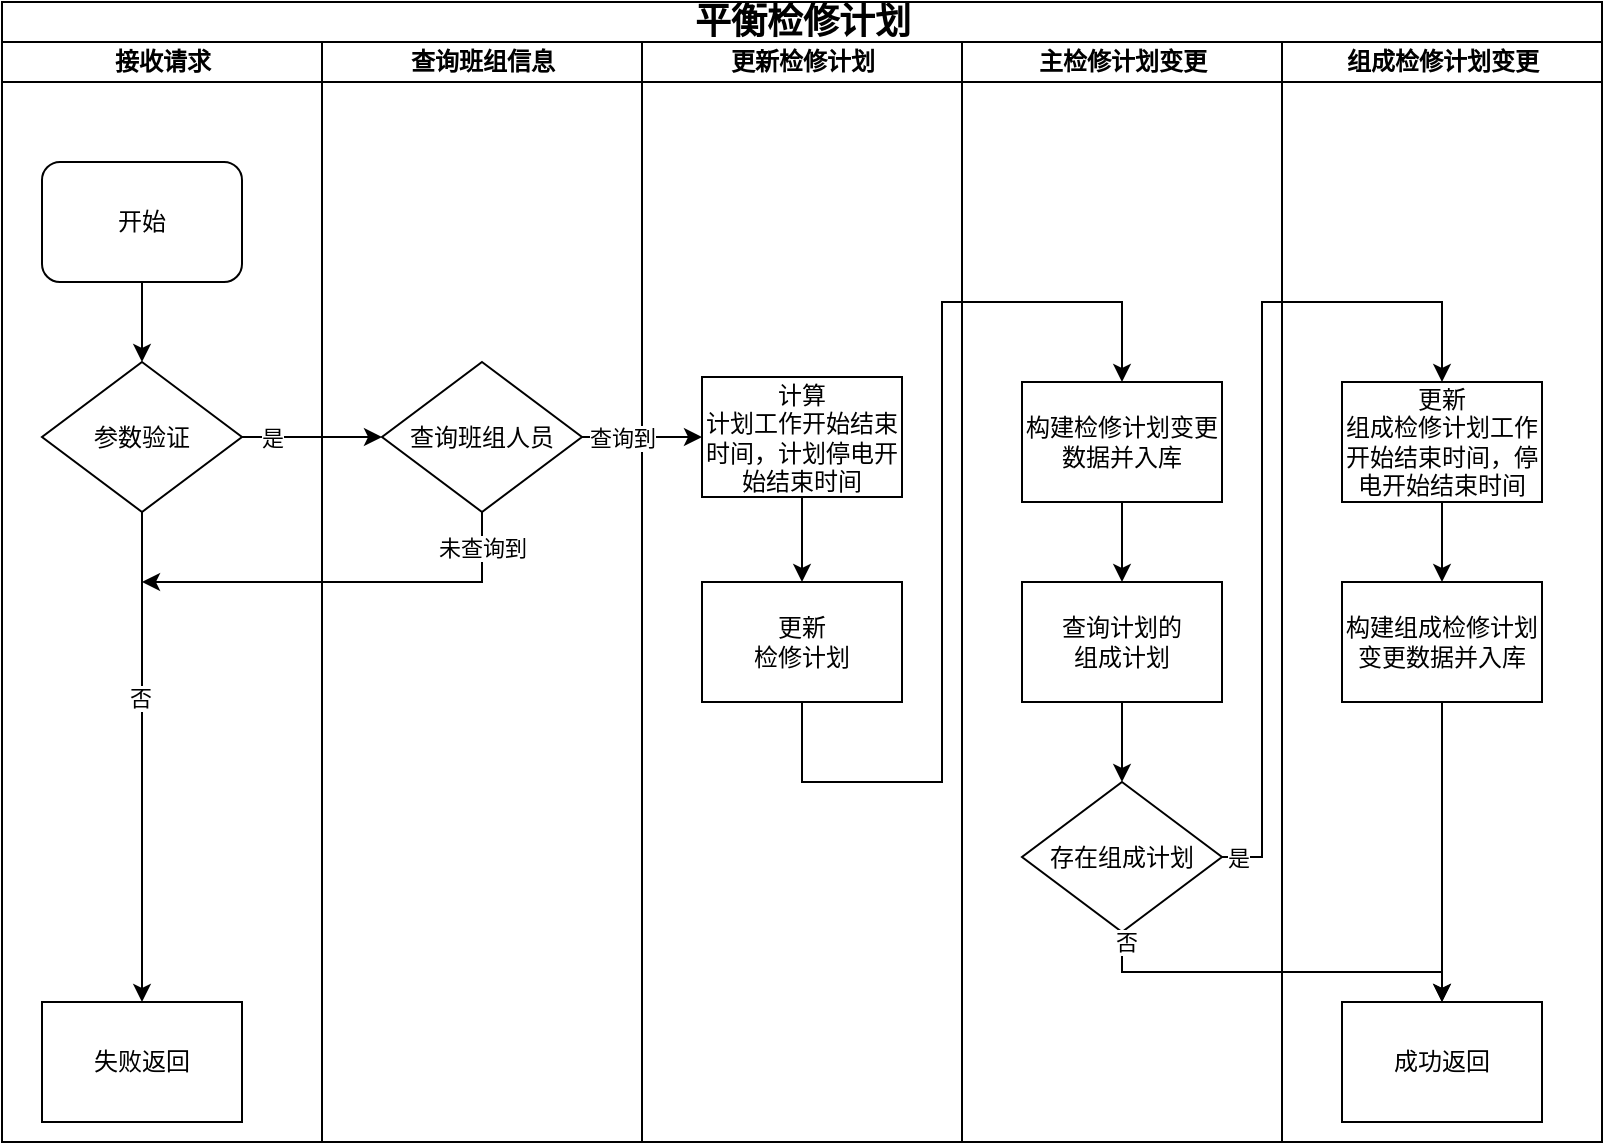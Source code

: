 <mxfile version="26.1.3">
  <diagram name="Page-1" id="74e2e168-ea6b-b213-b513-2b3c1d86103e">
    <mxGraphModel dx="875" dy="464" grid="1" gridSize="10" guides="1" tooltips="1" connect="1" arrows="1" fold="1" page="1" pageScale="1" pageWidth="1100" pageHeight="850" background="none" math="0" shadow="0">
      <root>
        <mxCell id="0" />
        <mxCell id="1" parent="0" />
        <mxCell id="NZkgFXMT-zY_Wta7pg8u-1" value="&lt;font style=&quot;font-size: 18px;&quot;&gt;平衡检修计划&lt;/font&gt;" style="swimlane;html=1;childLayout=stackLayout;startSize=20;rounded=0;shadow=0;labelBackgroundColor=none;strokeWidth=1;fontFamily=Verdana;fontSize=8;align=center;" vertex="1" parent="1">
          <mxGeometry x="70" y="20" width="800" height="570" as="geometry" />
        </mxCell>
        <mxCell id="NZkgFXMT-zY_Wta7pg8u-2" value="接收请求" style="swimlane;html=1;startSize=20;" vertex="1" parent="NZkgFXMT-zY_Wta7pg8u-1">
          <mxGeometry y="20" width="160" height="550" as="geometry">
            <mxRectangle y="20" width="40" height="730" as="alternateBounds" />
          </mxGeometry>
        </mxCell>
        <mxCell id="NZkgFXMT-zY_Wta7pg8u-3" style="edgeStyle=orthogonalEdgeStyle;rounded=0;orthogonalLoop=1;jettySize=auto;html=1;exitX=0.5;exitY=1;exitDx=0;exitDy=0;entryX=0.5;entryY=0;entryDx=0;entryDy=0;" edge="1" parent="NZkgFXMT-zY_Wta7pg8u-2" source="NZkgFXMT-zY_Wta7pg8u-4" target="NZkgFXMT-zY_Wta7pg8u-5">
          <mxGeometry relative="1" as="geometry" />
        </mxCell>
        <mxCell id="NZkgFXMT-zY_Wta7pg8u-4" value="&lt;font style=&quot;font-size: 12px;&quot;&gt;开始&lt;/font&gt;" style="rounded=1;whiteSpace=wrap;html=1;shadow=0;labelBackgroundColor=none;strokeWidth=1;fontFamily=Verdana;fontSize=8;align=center;" vertex="1" parent="NZkgFXMT-zY_Wta7pg8u-2">
          <mxGeometry x="20" y="60" width="100" height="60" as="geometry" />
        </mxCell>
        <mxCell id="NZkgFXMT-zY_Wta7pg8u-5" value="&lt;font style=&quot;font-size: 12px;&quot;&gt;参数验证&lt;/font&gt;" style="rhombus;whiteSpace=wrap;html=1;rounded=0;shadow=0;labelBackgroundColor=none;strokeWidth=1;fontFamily=Verdana;fontSize=8;align=center;" vertex="1" parent="NZkgFXMT-zY_Wta7pg8u-2">
          <mxGeometry x="20" y="160" width="100" height="75" as="geometry" />
        </mxCell>
        <mxCell id="NZkgFXMT-zY_Wta7pg8u-6" style="edgeStyle=orthogonalEdgeStyle;rounded=0;orthogonalLoop=1;jettySize=auto;html=1;exitX=0.5;exitY=1;exitDx=0;exitDy=0;entryX=0.5;entryY=0;entryDx=0;entryDy=0;" edge="1" parent="NZkgFXMT-zY_Wta7pg8u-2" source="NZkgFXMT-zY_Wta7pg8u-5" target="NZkgFXMT-zY_Wta7pg8u-8">
          <mxGeometry relative="1" as="geometry">
            <mxPoint x="70" y="980" as="targetPoint" />
          </mxGeometry>
        </mxCell>
        <mxCell id="NZkgFXMT-zY_Wta7pg8u-7" value="否" style="edgeLabel;html=1;align=center;verticalAlign=middle;resizable=0;points=[];" vertex="1" connectable="0" parent="NZkgFXMT-zY_Wta7pg8u-6">
          <mxGeometry x="-0.24" y="-1" relative="1" as="geometry">
            <mxPoint as="offset" />
          </mxGeometry>
        </mxCell>
        <mxCell id="NZkgFXMT-zY_Wta7pg8u-8" value="&lt;span style=&quot;font-size: 12px;&quot;&gt;失败返回&lt;/span&gt;" style="whiteSpace=wrap;html=1;fontSize=8;fontFamily=Verdana;rounded=0;shadow=0;labelBackgroundColor=none;strokeWidth=1;" vertex="1" parent="NZkgFXMT-zY_Wta7pg8u-2">
          <mxGeometry x="20" y="480" width="100" height="60" as="geometry" />
        </mxCell>
        <mxCell id="NZkgFXMT-zY_Wta7pg8u-9" value="查询班组信息" style="swimlane;html=1;startSize=20;" vertex="1" parent="NZkgFXMT-zY_Wta7pg8u-1">
          <mxGeometry x="160" y="20" width="160" height="550" as="geometry" />
        </mxCell>
        <mxCell id="NZkgFXMT-zY_Wta7pg8u-10" style="edgeStyle=orthogonalEdgeStyle;rounded=0;orthogonalLoop=1;jettySize=auto;html=1;exitX=0.5;exitY=1;exitDx=0;exitDy=0;" edge="1" parent="NZkgFXMT-zY_Wta7pg8u-9">
          <mxGeometry relative="1" as="geometry">
            <mxPoint x="80" y="227.5" as="sourcePoint" />
            <mxPoint x="-90" y="270" as="targetPoint" />
            <Array as="points">
              <mxPoint x="80" y="270" />
              <mxPoint x="-89" y="270" />
            </Array>
          </mxGeometry>
        </mxCell>
        <mxCell id="NZkgFXMT-zY_Wta7pg8u-29" value="未查询到" style="edgeLabel;html=1;align=center;verticalAlign=middle;resizable=0;points=[];" vertex="1" connectable="0" parent="NZkgFXMT-zY_Wta7pg8u-10">
          <mxGeometry x="-0.76" relative="1" as="geometry">
            <mxPoint as="offset" />
          </mxGeometry>
        </mxCell>
        <mxCell id="NZkgFXMT-zY_Wta7pg8u-28" value="&lt;span style=&quot;font-size: 12px;&quot;&gt;查询班组人员&lt;/span&gt;" style="rhombus;whiteSpace=wrap;html=1;rounded=0;shadow=0;labelBackgroundColor=none;strokeWidth=1;fontFamily=Verdana;fontSize=8;align=center;" vertex="1" parent="NZkgFXMT-zY_Wta7pg8u-9">
          <mxGeometry x="30" y="160" width="100" height="75" as="geometry" />
        </mxCell>
        <mxCell id="NZkgFXMT-zY_Wta7pg8u-15" value="更新检修计划" style="swimlane;html=1;startSize=20;" vertex="1" parent="NZkgFXMT-zY_Wta7pg8u-1">
          <mxGeometry x="320" y="20" width="160" height="550" as="geometry" />
        </mxCell>
        <mxCell id="NZkgFXMT-zY_Wta7pg8u-16" value="&lt;span style=&quot;font-size: 12px;&quot;&gt;更新&lt;/span&gt;&lt;div&gt;&lt;span style=&quot;font-size: 12px;&quot;&gt;检修计划&lt;/span&gt;&lt;/div&gt;" style="whiteSpace=wrap;html=1;fontSize=8;fontFamily=Verdana;rounded=0;shadow=0;labelBackgroundColor=none;strokeWidth=1;" vertex="1" parent="NZkgFXMT-zY_Wta7pg8u-15">
          <mxGeometry x="30" y="270" width="100" height="60" as="geometry" />
        </mxCell>
        <mxCell id="NZkgFXMT-zY_Wta7pg8u-17" style="edgeStyle=orthogonalEdgeStyle;rounded=0;orthogonalLoop=1;jettySize=auto;html=1;exitX=0.5;exitY=1;exitDx=0;exitDy=0;" edge="1" parent="NZkgFXMT-zY_Wta7pg8u-15" source="NZkgFXMT-zY_Wta7pg8u-18" target="NZkgFXMT-zY_Wta7pg8u-16">
          <mxGeometry relative="1" as="geometry" />
        </mxCell>
        <mxCell id="NZkgFXMT-zY_Wta7pg8u-18" value="&lt;span style=&quot;font-size: 12px;&quot;&gt;计算&lt;/span&gt;&lt;br&gt;&lt;div&gt;&lt;span style=&quot;font-size: 12px;&quot;&gt;计划工作开始结束时间，计划停电开始结束时间&lt;/span&gt;&lt;/div&gt;" style="whiteSpace=wrap;html=1;fontSize=8;fontFamily=Verdana;rounded=0;shadow=0;labelBackgroundColor=none;strokeWidth=1;" vertex="1" parent="NZkgFXMT-zY_Wta7pg8u-15">
          <mxGeometry x="30" y="167.5" width="100" height="60" as="geometry" />
        </mxCell>
        <mxCell id="NZkgFXMT-zY_Wta7pg8u-19" value="主检修计划变更" style="swimlane;html=1;startSize=20;" vertex="1" parent="NZkgFXMT-zY_Wta7pg8u-1">
          <mxGeometry x="480" y="20" width="160" height="550" as="geometry" />
        </mxCell>
        <mxCell id="NZkgFXMT-zY_Wta7pg8u-37" style="edgeStyle=orthogonalEdgeStyle;rounded=0;orthogonalLoop=1;jettySize=auto;html=1;exitX=0.5;exitY=1;exitDx=0;exitDy=0;entryX=0.5;entryY=0;entryDx=0;entryDy=0;" edge="1" parent="NZkgFXMT-zY_Wta7pg8u-19" source="NZkgFXMT-zY_Wta7pg8u-22" target="NZkgFXMT-zY_Wta7pg8u-36">
          <mxGeometry relative="1" as="geometry" />
        </mxCell>
        <mxCell id="NZkgFXMT-zY_Wta7pg8u-22" value="&lt;span style=&quot;font-size: 12px;&quot;&gt;构建检修计划变更数据并入库&lt;/span&gt;" style="whiteSpace=wrap;html=1;fontSize=8;fontFamily=Verdana;rounded=0;shadow=0;labelBackgroundColor=none;strokeWidth=1;" vertex="1" parent="NZkgFXMT-zY_Wta7pg8u-19">
          <mxGeometry x="30" y="170" width="100" height="60" as="geometry" />
        </mxCell>
        <mxCell id="NZkgFXMT-zY_Wta7pg8u-39" style="edgeStyle=orthogonalEdgeStyle;rounded=0;orthogonalLoop=1;jettySize=auto;html=1;exitX=0.5;exitY=1;exitDx=0;exitDy=0;entryX=0.5;entryY=0;entryDx=0;entryDy=0;" edge="1" parent="NZkgFXMT-zY_Wta7pg8u-19" source="NZkgFXMT-zY_Wta7pg8u-36" target="NZkgFXMT-zY_Wta7pg8u-38">
          <mxGeometry relative="1" as="geometry" />
        </mxCell>
        <mxCell id="NZkgFXMT-zY_Wta7pg8u-36" value="&lt;span style=&quot;font-size: 12px;&quot;&gt;查询计划的&lt;/span&gt;&lt;div&gt;&lt;span style=&quot;font-size: 12px;&quot;&gt;组成计划&lt;/span&gt;&lt;/div&gt;" style="whiteSpace=wrap;html=1;fontSize=8;fontFamily=Verdana;rounded=0;shadow=0;labelBackgroundColor=none;strokeWidth=1;" vertex="1" parent="NZkgFXMT-zY_Wta7pg8u-19">
          <mxGeometry x="30" y="270" width="100" height="60" as="geometry" />
        </mxCell>
        <mxCell id="NZkgFXMT-zY_Wta7pg8u-38" value="&lt;span style=&quot;font-size: 12px;&quot;&gt;存在组成计划&lt;/span&gt;" style="rhombus;whiteSpace=wrap;html=1;rounded=0;shadow=0;labelBackgroundColor=none;strokeWidth=1;fontFamily=Verdana;fontSize=8;align=center;" vertex="1" parent="NZkgFXMT-zY_Wta7pg8u-19">
          <mxGeometry x="30" y="370" width="100" height="75" as="geometry" />
        </mxCell>
        <mxCell id="NZkgFXMT-zY_Wta7pg8u-23" value="" style="edgeStyle=orthogonalEdgeStyle;rounded=0;orthogonalLoop=1;jettySize=auto;html=1;" edge="1" parent="NZkgFXMT-zY_Wta7pg8u-1" source="NZkgFXMT-zY_Wta7pg8u-5">
          <mxGeometry relative="1" as="geometry">
            <mxPoint x="190" y="217.5" as="targetPoint" />
          </mxGeometry>
        </mxCell>
        <mxCell id="NZkgFXMT-zY_Wta7pg8u-24" value="是" style="edgeLabel;html=1;align=center;verticalAlign=middle;resizable=0;points=[];" vertex="1" connectable="0" parent="NZkgFXMT-zY_Wta7pg8u-23">
          <mxGeometry x="-0.577" relative="1" as="geometry">
            <mxPoint as="offset" />
          </mxGeometry>
        </mxCell>
        <mxCell id="NZkgFXMT-zY_Wta7pg8u-25" style="edgeStyle=orthogonalEdgeStyle;rounded=0;orthogonalLoop=1;jettySize=auto;html=1;entryX=0.5;entryY=0;entryDx=0;entryDy=0;exitX=0.5;exitY=1;exitDx=0;exitDy=0;" edge="1" parent="NZkgFXMT-zY_Wta7pg8u-1" source="NZkgFXMT-zY_Wta7pg8u-16" target="NZkgFXMT-zY_Wta7pg8u-22">
          <mxGeometry relative="1" as="geometry">
            <mxPoint x="400" y="420" as="sourcePoint" />
            <Array as="points">
              <mxPoint x="400" y="390" />
              <mxPoint x="470" y="390" />
              <mxPoint x="470" y="150" />
              <mxPoint x="560" y="150" />
            </Array>
          </mxGeometry>
        </mxCell>
        <mxCell id="NZkgFXMT-zY_Wta7pg8u-30" value="" style="edgeStyle=orthogonalEdgeStyle;rounded=0;orthogonalLoop=1;jettySize=auto;html=1;" edge="1" parent="NZkgFXMT-zY_Wta7pg8u-1" source="NZkgFXMT-zY_Wta7pg8u-28" target="NZkgFXMT-zY_Wta7pg8u-18">
          <mxGeometry relative="1" as="geometry" />
        </mxCell>
        <mxCell id="NZkgFXMT-zY_Wta7pg8u-31" value="查询到" style="edgeLabel;html=1;align=center;verticalAlign=middle;resizable=0;points=[];" vertex="1" connectable="0" parent="NZkgFXMT-zY_Wta7pg8u-30">
          <mxGeometry x="-0.56" y="-1" relative="1" as="geometry">
            <mxPoint x="7" y="-1" as="offset" />
          </mxGeometry>
        </mxCell>
        <mxCell id="NZkgFXMT-zY_Wta7pg8u-32" value="组成检修计划变更" style="swimlane;html=1;startSize=20;" vertex="1" parent="1">
          <mxGeometry x="710" y="40" width="160" height="550" as="geometry" />
        </mxCell>
        <mxCell id="NZkgFXMT-zY_Wta7pg8u-33" value="&lt;span style=&quot;font-size: 12px;&quot;&gt;成功返回&lt;/span&gt;" style="whiteSpace=wrap;html=1;fontSize=8;fontFamily=Verdana;rounded=0;shadow=0;labelBackgroundColor=none;strokeWidth=1;" vertex="1" parent="NZkgFXMT-zY_Wta7pg8u-32">
          <mxGeometry x="30" y="480" width="100" height="60" as="geometry" />
        </mxCell>
        <mxCell id="NZkgFXMT-zY_Wta7pg8u-34" style="edgeStyle=orthogonalEdgeStyle;rounded=0;orthogonalLoop=1;jettySize=auto;html=1;entryX=0.5;entryY=0;entryDx=0;entryDy=0;exitX=0.5;exitY=1;exitDx=0;exitDy=0;" edge="1" parent="NZkgFXMT-zY_Wta7pg8u-32" source="NZkgFXMT-zY_Wta7pg8u-50" target="NZkgFXMT-zY_Wta7pg8u-33">
          <mxGeometry relative="1" as="geometry">
            <mxPoint x="80" y="350" as="sourcePoint" />
          </mxGeometry>
        </mxCell>
        <mxCell id="NZkgFXMT-zY_Wta7pg8u-51" style="edgeStyle=orthogonalEdgeStyle;rounded=0;orthogonalLoop=1;jettySize=auto;html=1;exitX=0.5;exitY=1;exitDx=0;exitDy=0;entryX=0.5;entryY=0;entryDx=0;entryDy=0;" edge="1" parent="NZkgFXMT-zY_Wta7pg8u-32" source="NZkgFXMT-zY_Wta7pg8u-35" target="NZkgFXMT-zY_Wta7pg8u-50">
          <mxGeometry relative="1" as="geometry" />
        </mxCell>
        <mxCell id="NZkgFXMT-zY_Wta7pg8u-35" value="&lt;span style=&quot;font-size: 12px;&quot;&gt;更新&lt;/span&gt;&lt;div&gt;&lt;span style=&quot;font-size: 12px;&quot;&gt;组成检修计划&lt;/span&gt;&lt;span style=&quot;font-size: 12px; background-color: transparent; color: light-dark(rgb(0, 0, 0), rgb(255, 255, 255));&quot;&gt;工作开始结束时间，停电开始结束时间&lt;/span&gt;&lt;/div&gt;" style="whiteSpace=wrap;html=1;fontSize=8;fontFamily=Verdana;rounded=0;shadow=0;labelBackgroundColor=none;strokeWidth=1;" vertex="1" parent="NZkgFXMT-zY_Wta7pg8u-32">
          <mxGeometry x="30" y="170" width="100" height="60" as="geometry" />
        </mxCell>
        <mxCell id="NZkgFXMT-zY_Wta7pg8u-50" value="&lt;span style=&quot;font-size: 12px;&quot;&gt;构建组成检修计划变更数据并入库&lt;/span&gt;" style="whiteSpace=wrap;html=1;fontSize=8;fontFamily=Verdana;rounded=0;shadow=0;labelBackgroundColor=none;strokeWidth=1;" vertex="1" parent="NZkgFXMT-zY_Wta7pg8u-32">
          <mxGeometry x="30" y="270" width="100" height="60" as="geometry" />
        </mxCell>
        <mxCell id="NZkgFXMT-zY_Wta7pg8u-40" style="edgeStyle=orthogonalEdgeStyle;rounded=0;orthogonalLoop=1;jettySize=auto;html=1;exitX=1;exitY=0.5;exitDx=0;exitDy=0;entryX=0.5;entryY=0;entryDx=0;entryDy=0;" edge="1" parent="1" source="NZkgFXMT-zY_Wta7pg8u-38" target="NZkgFXMT-zY_Wta7pg8u-35">
          <mxGeometry relative="1" as="geometry">
            <Array as="points">
              <mxPoint x="700" y="448" />
              <mxPoint x="700" y="170" />
              <mxPoint x="790" y="170" />
            </Array>
          </mxGeometry>
        </mxCell>
        <mxCell id="NZkgFXMT-zY_Wta7pg8u-43" value="是" style="edgeLabel;html=1;align=center;verticalAlign=middle;resizable=0;points=[];" vertex="1" connectable="0" parent="NZkgFXMT-zY_Wta7pg8u-40">
          <mxGeometry x="-0.963" relative="1" as="geometry">
            <mxPoint as="offset" />
          </mxGeometry>
        </mxCell>
        <mxCell id="NZkgFXMT-zY_Wta7pg8u-41" style="edgeStyle=orthogonalEdgeStyle;rounded=0;orthogonalLoop=1;jettySize=auto;html=1;exitX=0.5;exitY=1;exitDx=0;exitDy=0;" edge="1" parent="1" source="NZkgFXMT-zY_Wta7pg8u-38" target="NZkgFXMT-zY_Wta7pg8u-33">
          <mxGeometry relative="1" as="geometry">
            <Array as="points">
              <mxPoint x="630" y="505" />
              <mxPoint x="790" y="505" />
            </Array>
          </mxGeometry>
        </mxCell>
        <mxCell id="NZkgFXMT-zY_Wta7pg8u-42" value="否" style="edgeLabel;html=1;align=center;verticalAlign=middle;resizable=0;points=[];" vertex="1" connectable="0" parent="NZkgFXMT-zY_Wta7pg8u-41">
          <mxGeometry x="-0.95" y="2" relative="1" as="geometry">
            <mxPoint as="offset" />
          </mxGeometry>
        </mxCell>
      </root>
    </mxGraphModel>
  </diagram>
</mxfile>
